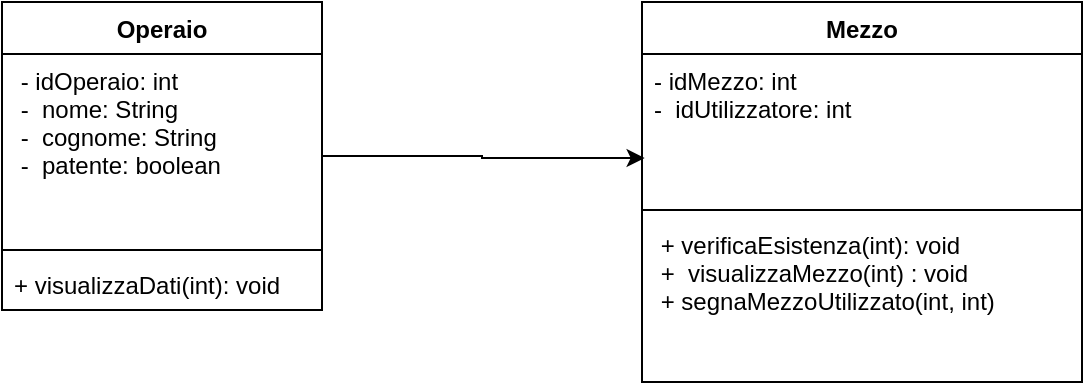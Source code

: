<mxfile version="17.3.0" type="device"><diagram id="NMYp9d97W6lWJBuFOFcS" name="Page-1"><mxGraphModel dx="1022" dy="449" grid="1" gridSize="10" guides="1" tooltips="1" connect="1" arrows="1" fold="1" page="1" pageScale="1" pageWidth="827" pageHeight="1169" math="0" shadow="0"><root><mxCell id="0"/><mxCell id="1" parent="0"/><mxCell id="3OKOm21iLx7mqPrNrATn-9" style="edgeStyle=orthogonalEdgeStyle;rounded=0;orthogonalLoop=1;jettySize=auto;html=1;entryX=0.006;entryY=0.703;entryDx=0;entryDy=0;entryPerimeter=0;" edge="1" parent="1" source="3OKOm21iLx7mqPrNrATn-1" target="3OKOm21iLx7mqPrNrATn-6"><mxGeometry relative="1" as="geometry"/></mxCell><mxCell id="3OKOm21iLx7mqPrNrATn-1" value="Operaio" style="swimlane;fontStyle=1;align=center;verticalAlign=top;childLayout=stackLayout;horizontal=1;startSize=26;horizontalStack=0;resizeParent=1;resizeParentMax=0;resizeLast=0;collapsible=1;marginBottom=0;" vertex="1" parent="1"><mxGeometry x="170" y="308" width="160" height="154" as="geometry"/></mxCell><mxCell id="3OKOm21iLx7mqPrNrATn-2" value=" - idOperaio: int &#10; -  nome: String&#10; -  cognome: String&#10; -  patente: boolean" style="text;strokeColor=none;fillColor=none;align=left;verticalAlign=top;spacingLeft=4;spacingRight=4;overflow=hidden;rotatable=0;points=[[0,0.5],[1,0.5]];portConstraint=eastwest;" vertex="1" parent="3OKOm21iLx7mqPrNrATn-1"><mxGeometry y="26" width="160" height="94" as="geometry"/></mxCell><mxCell id="3OKOm21iLx7mqPrNrATn-3" value="" style="line;strokeWidth=1;fillColor=none;align=left;verticalAlign=middle;spacingTop=-1;spacingLeft=3;spacingRight=3;rotatable=0;labelPosition=right;points=[];portConstraint=eastwest;" vertex="1" parent="3OKOm21iLx7mqPrNrATn-1"><mxGeometry y="120" width="160" height="8" as="geometry"/></mxCell><mxCell id="3OKOm21iLx7mqPrNrATn-4" value="+ visualizzaDati(int): void" style="text;strokeColor=none;fillColor=none;align=left;verticalAlign=top;spacingLeft=4;spacingRight=4;overflow=hidden;rotatable=0;points=[[0,0.5],[1,0.5]];portConstraint=eastwest;" vertex="1" parent="3OKOm21iLx7mqPrNrATn-1"><mxGeometry y="128" width="160" height="26" as="geometry"/></mxCell><mxCell id="3OKOm21iLx7mqPrNrATn-5" value="Mezzo" style="swimlane;fontStyle=1;align=center;verticalAlign=top;childLayout=stackLayout;horizontal=1;startSize=26;horizontalStack=0;resizeParent=1;resizeParentMax=0;resizeLast=0;collapsible=1;marginBottom=0;" vertex="1" parent="1"><mxGeometry x="490" y="308" width="220" height="190" as="geometry"/></mxCell><mxCell id="3OKOm21iLx7mqPrNrATn-6" value="- idMezzo: int&#10;-  idUtilizzatore: int" style="text;strokeColor=none;fillColor=none;align=left;verticalAlign=top;spacingLeft=4;spacingRight=4;overflow=hidden;rotatable=0;points=[[0,0.5],[1,0.5]];portConstraint=eastwest;" vertex="1" parent="3OKOm21iLx7mqPrNrATn-5"><mxGeometry y="26" width="220" height="74" as="geometry"/></mxCell><mxCell id="3OKOm21iLx7mqPrNrATn-7" value="" style="line;strokeWidth=1;fillColor=none;align=left;verticalAlign=middle;spacingTop=-1;spacingLeft=3;spacingRight=3;rotatable=0;labelPosition=right;points=[];portConstraint=eastwest;" vertex="1" parent="3OKOm21iLx7mqPrNrATn-5"><mxGeometry y="100" width="220" height="8" as="geometry"/></mxCell><mxCell id="3OKOm21iLx7mqPrNrATn-8" value=" + verificaEsistenza(int): void&#10; +  visualizzaMezzo(int) : void&#10; + segnaMezzoUtilizzato(int, int)" style="text;strokeColor=none;fillColor=none;align=left;verticalAlign=top;spacingLeft=4;spacingRight=4;overflow=hidden;rotatable=0;points=[[0,0.5],[1,0.5]];portConstraint=eastwest;" vertex="1" parent="3OKOm21iLx7mqPrNrATn-5"><mxGeometry y="108" width="220" height="82" as="geometry"/></mxCell></root></mxGraphModel></diagram></mxfile>